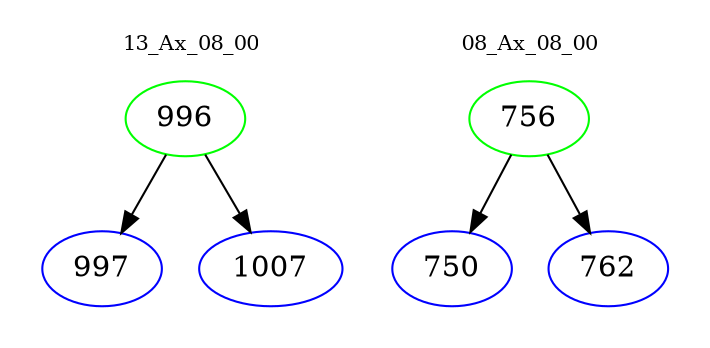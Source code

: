 digraph{
subgraph cluster_0 {
color = white
label = "13_Ax_08_00";
fontsize=10;
T0_996 [label="996", color="green"]
T0_996 -> T0_997 [color="black"]
T0_997 [label="997", color="blue"]
T0_996 -> T0_1007 [color="black"]
T0_1007 [label="1007", color="blue"]
}
subgraph cluster_1 {
color = white
label = "08_Ax_08_00";
fontsize=10;
T1_756 [label="756", color="green"]
T1_756 -> T1_750 [color="black"]
T1_750 [label="750", color="blue"]
T1_756 -> T1_762 [color="black"]
T1_762 [label="762", color="blue"]
}
}
